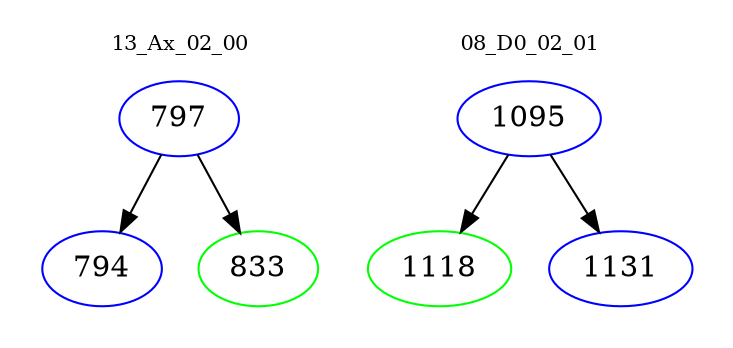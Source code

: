 digraph{
subgraph cluster_0 {
color = white
label = "13_Ax_02_00";
fontsize=10;
T0_797 [label="797", color="blue"]
T0_797 -> T0_794 [color="black"]
T0_794 [label="794", color="blue"]
T0_797 -> T0_833 [color="black"]
T0_833 [label="833", color="green"]
}
subgraph cluster_1 {
color = white
label = "08_D0_02_01";
fontsize=10;
T1_1095 [label="1095", color="blue"]
T1_1095 -> T1_1118 [color="black"]
T1_1118 [label="1118", color="green"]
T1_1095 -> T1_1131 [color="black"]
T1_1131 [label="1131", color="blue"]
}
}
